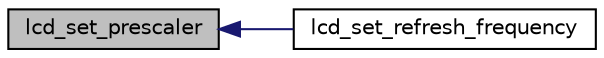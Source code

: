 digraph "lcd_set_prescaler"
{
  edge [fontname="Helvetica",fontsize="10",labelfontname="Helvetica",labelfontsize="10"];
  node [fontname="Helvetica",fontsize="10",shape=record];
  rankdir="LR";
  Node1 [label="lcd_set_prescaler",height=0.2,width=0.4,color="black", fillcolor="grey75", style="filled", fontcolor="black"];
  Node1 -> Node2 [dir="back",color="midnightblue",fontsize="10",style="solid",fontname="Helvetica"];
  Node2 [label="lcd_set_refresh_frequency",height=0.2,width=0.4,color="black", fillcolor="white", style="filled",URL="$group__lcd__defines.html#gaacac4c1eb5230ad9f3ca0265426a7def"];
}

